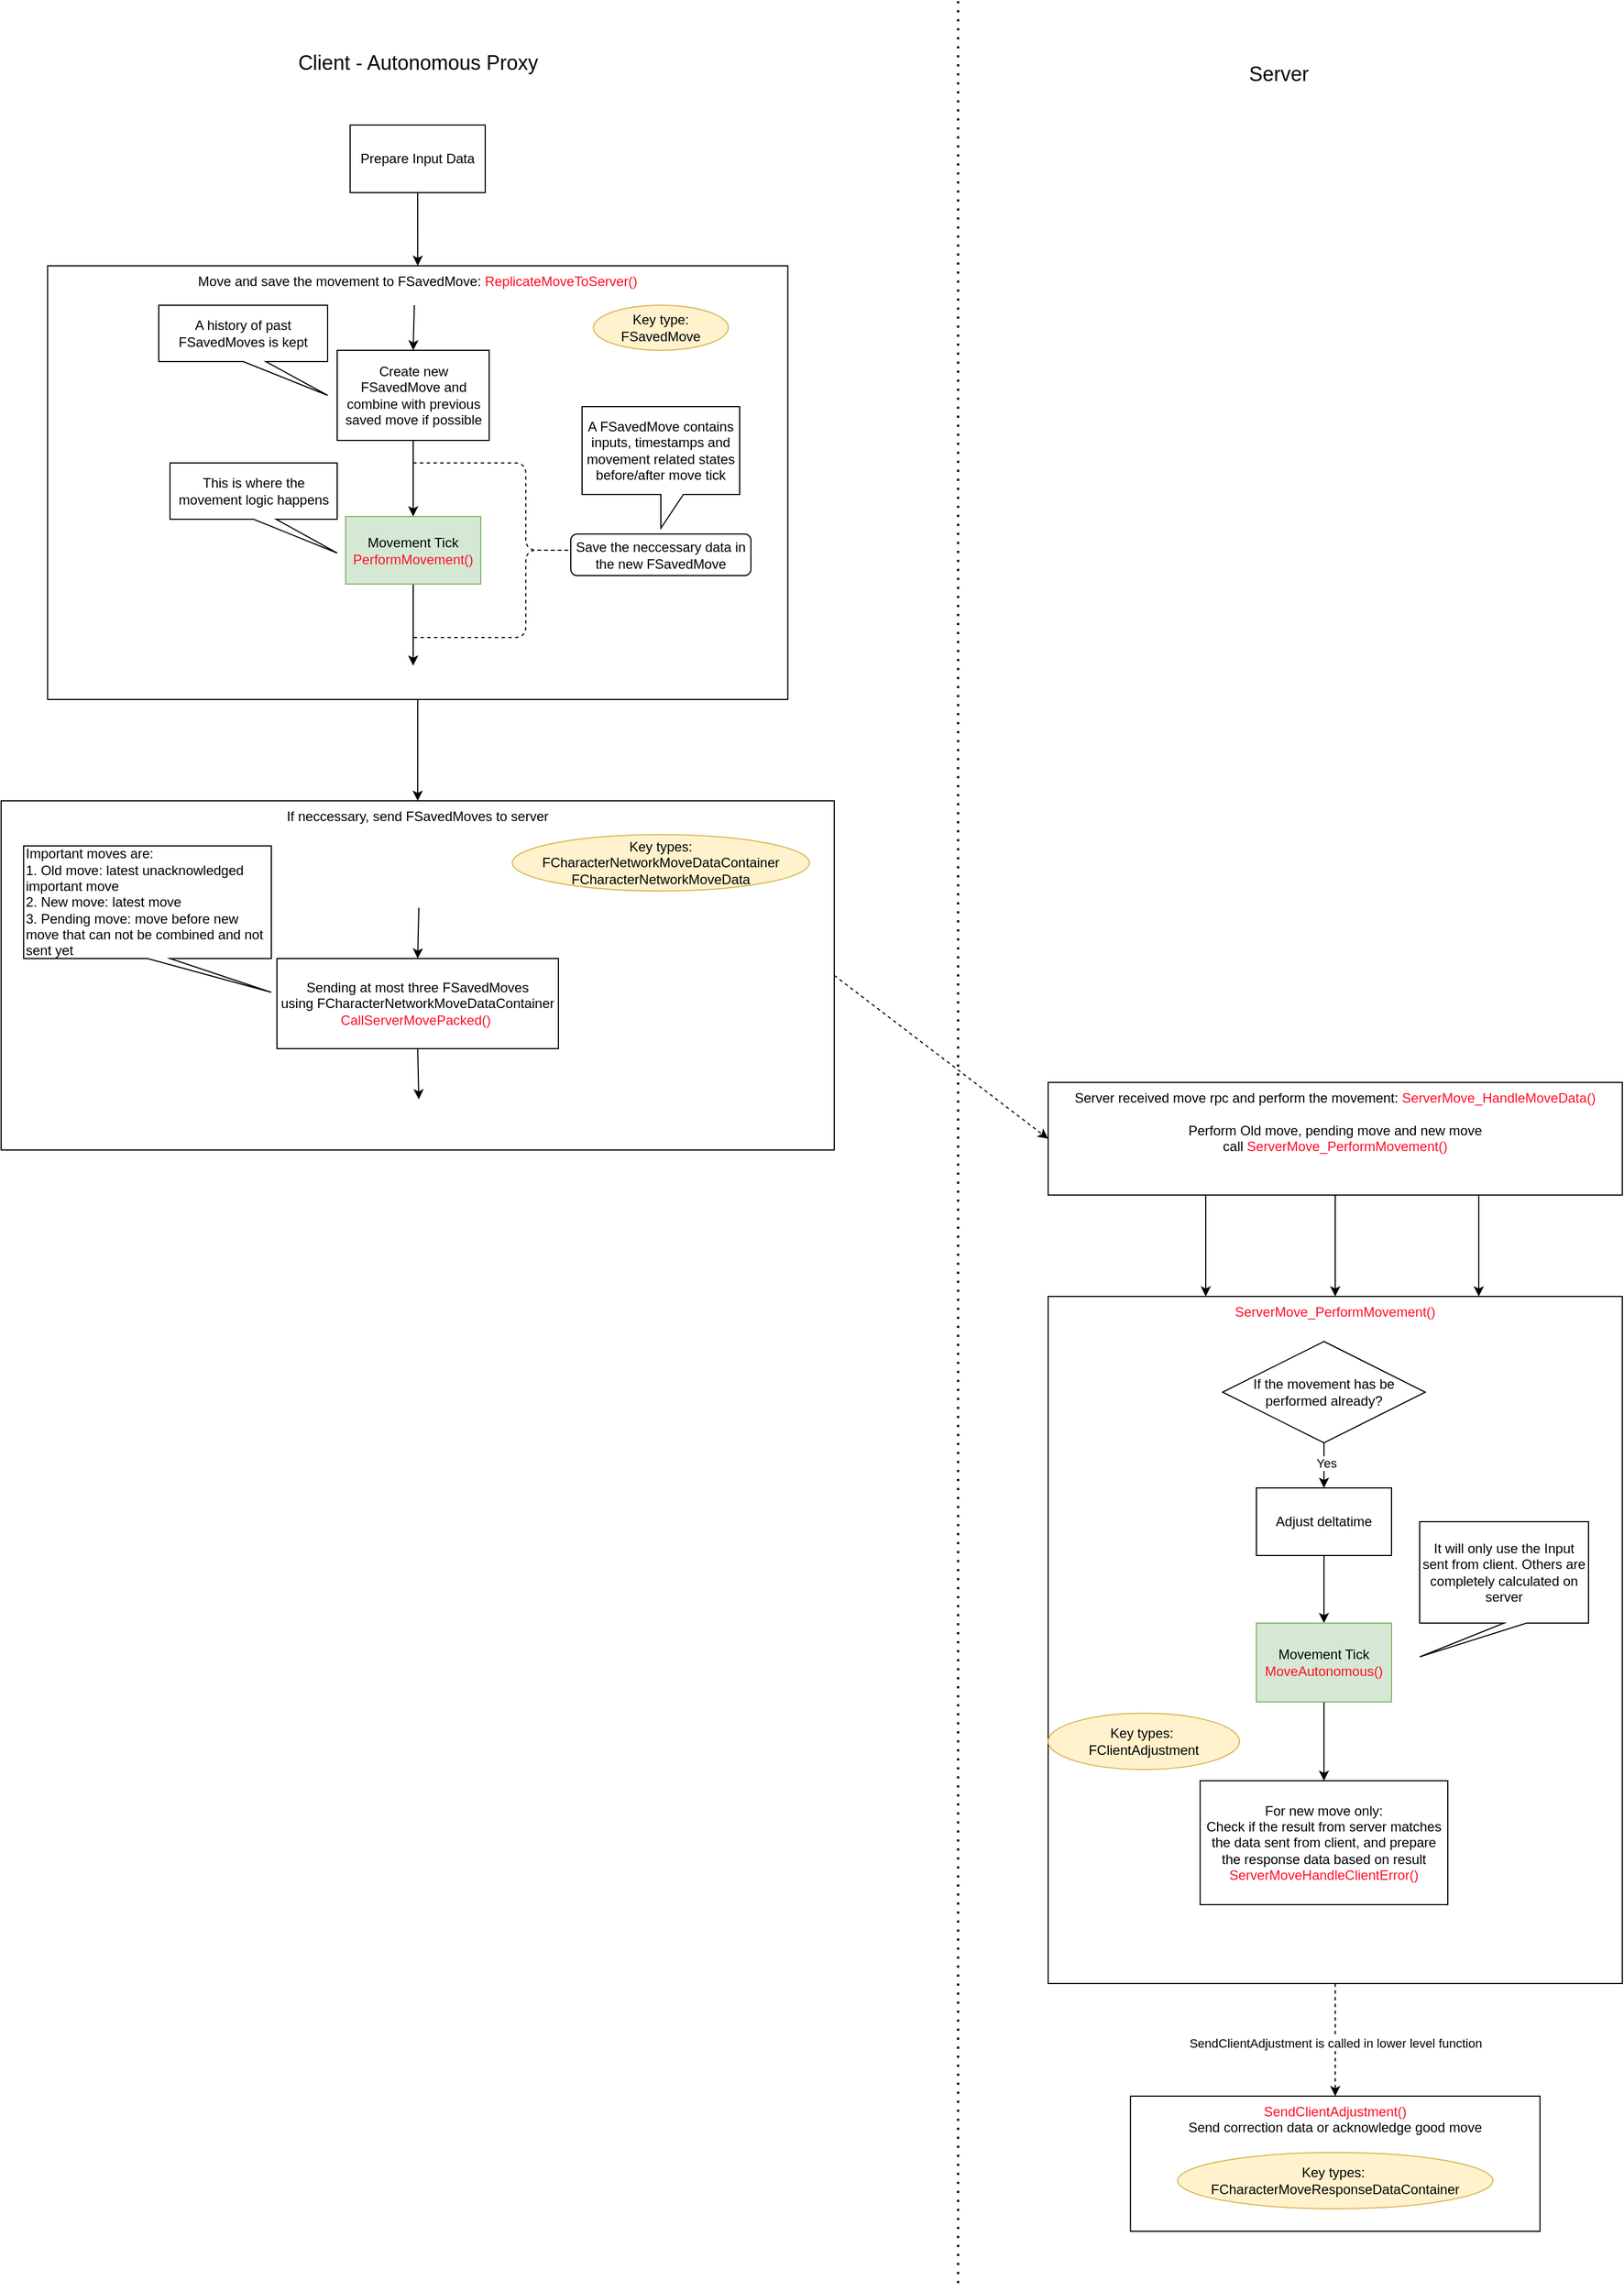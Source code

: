 <mxfile version="23.0.2" type="github">
  <diagram name="第 1 页" id="eNk743Lgy3ztg70Z9EB9">
    <mxGraphModel dx="2448" dy="895" grid="1" gridSize="10" guides="1" tooltips="1" connect="1" arrows="1" fold="1" page="1" pageScale="1" pageWidth="827" pageHeight="1169" math="0" shadow="0">
      <root>
        <mxCell id="0" />
        <mxCell id="1" parent="0" />
        <mxCell id="QoKt7XNXczLMYl_EDJtm-24" style="edgeStyle=orthogonalEdgeStyle;rounded=0;orthogonalLoop=1;jettySize=auto;html=1;entryX=0.5;entryY=0;entryDx=0;entryDy=0;" edge="1" parent="1" source="QoKt7XNXczLMYl_EDJtm-15" target="QoKt7XNXczLMYl_EDJtm-21">
          <mxGeometry relative="1" as="geometry" />
        </mxCell>
        <mxCell id="QoKt7XNXczLMYl_EDJtm-15" value="Move and save the movement to FSavedMove:&amp;nbsp;&lt;font color=&quot;#ff0d25&quot;&gt;ReplicateMoveToServer()&lt;/font&gt;" style="rounded=0;whiteSpace=wrap;html=1;horizontal=1;verticalAlign=top;align=center;" vertex="1" parent="1">
          <mxGeometry x="11.25" y="245" width="657.5" height="385" as="geometry" />
        </mxCell>
        <mxCell id="QoKt7XNXczLMYl_EDJtm-2" style="edgeStyle=orthogonalEdgeStyle;rounded=0;orthogonalLoop=1;jettySize=auto;html=1;" edge="1" parent="1" source="QoKt7XNXczLMYl_EDJtm-1" target="QoKt7XNXczLMYl_EDJtm-15">
          <mxGeometry relative="1" as="geometry">
            <mxPoint x="350" y="350" as="targetPoint" />
          </mxGeometry>
        </mxCell>
        <mxCell id="QoKt7XNXczLMYl_EDJtm-1" value="Prepare Input Data" style="rounded=0;whiteSpace=wrap;html=1;" vertex="1" parent="1">
          <mxGeometry x="280" y="120" width="120" height="60" as="geometry" />
        </mxCell>
        <mxCell id="QoKt7XNXczLMYl_EDJtm-9" style="edgeStyle=orthogonalEdgeStyle;rounded=0;orthogonalLoop=1;jettySize=auto;html=1;entryX=0.5;entryY=0;entryDx=0;entryDy=0;" edge="1" parent="1" source="QoKt7XNXczLMYl_EDJtm-3">
          <mxGeometry relative="1" as="geometry">
            <mxPoint x="336" y="600" as="targetPoint" />
          </mxGeometry>
        </mxCell>
        <mxCell id="QoKt7XNXczLMYl_EDJtm-3" value="Movement Tick&lt;br&gt;&lt;font color=&quot;#ff0d25&quot;&gt;PerformMovement()&lt;/font&gt;" style="rounded=0;whiteSpace=wrap;html=1;fillColor=#d5e8d4;strokeColor=#82b366;" vertex="1" parent="1">
          <mxGeometry x="276" y="467.5" width="120" height="60" as="geometry" />
        </mxCell>
        <mxCell id="QoKt7XNXczLMYl_EDJtm-4" value="" style="shape=curlyBracket;whiteSpace=wrap;html=1;rounded=1;flipH=1;labelPosition=right;verticalLabelPosition=middle;align=left;verticalAlign=middle;size=0.333;dashed=1;" vertex="1" parent="1">
          <mxGeometry x="336" y="420" width="150" height="155" as="geometry" />
        </mxCell>
        <mxCell id="QoKt7XNXczLMYl_EDJtm-13" value="Save the neccessary data in the new FSavedMove" style="rounded=1;whiteSpace=wrap;html=1;" vertex="1" parent="1">
          <mxGeometry x="476" y="483.13" width="160" height="36.87" as="geometry" />
        </mxCell>
        <mxCell id="QoKt7XNXczLMYl_EDJtm-14" value="A FSavedMove contains inputs, timestamps and movement related states before/after move tick" style="shape=callout;whiteSpace=wrap;html=1;perimeter=calloutPerimeter;" vertex="1" parent="1">
          <mxGeometry x="486" y="370" width="140" height="108" as="geometry" />
        </mxCell>
        <mxCell id="QoKt7XNXczLMYl_EDJtm-17" style="edgeStyle=orthogonalEdgeStyle;rounded=0;orthogonalLoop=1;jettySize=auto;html=1;entryX=0.5;entryY=0;entryDx=0;entryDy=0;" edge="1" parent="1" source="QoKt7XNXczLMYl_EDJtm-16" target="QoKt7XNXczLMYl_EDJtm-3">
          <mxGeometry relative="1" as="geometry" />
        </mxCell>
        <mxCell id="QoKt7XNXczLMYl_EDJtm-16" value="Create new FSavedMove and combine with previous saved move if possible" style="rounded=0;whiteSpace=wrap;html=1;" vertex="1" parent="1">
          <mxGeometry x="268.5" y="320" width="135" height="80" as="geometry" />
        </mxCell>
        <mxCell id="QoKt7XNXczLMYl_EDJtm-18" value="This is where the movement logic happens" style="shape=callout;whiteSpace=wrap;html=1;perimeter=calloutPerimeter;position2=1;" vertex="1" parent="1">
          <mxGeometry x="120" y="420" width="148.5" height="80" as="geometry" />
        </mxCell>
        <mxCell id="QoKt7XNXczLMYl_EDJtm-19" value="A history of past FSavedMoves is kept" style="shape=callout;whiteSpace=wrap;html=1;perimeter=calloutPerimeter;position2=1;" vertex="1" parent="1">
          <mxGeometry x="110" y="280" width="150" height="80" as="geometry" />
        </mxCell>
        <mxCell id="QoKt7XNXczLMYl_EDJtm-20" value="" style="endArrow=classic;html=1;rounded=0;entryX=0.5;entryY=0;entryDx=0;entryDy=0;" edge="1" parent="1" target="QoKt7XNXczLMYl_EDJtm-16">
          <mxGeometry width="50" height="50" relative="1" as="geometry">
            <mxPoint x="337" y="280" as="sourcePoint" />
            <mxPoint x="370" y="260" as="targetPoint" />
          </mxGeometry>
        </mxCell>
        <mxCell id="QoKt7XNXczLMYl_EDJtm-21" value="If neccessary, send FSavedMoves to server" style="rounded=0;whiteSpace=wrap;html=1;verticalAlign=top;" vertex="1" parent="1">
          <mxGeometry x="-30" y="720" width="740" height="310" as="geometry" />
        </mxCell>
        <mxCell id="QoKt7XNXczLMYl_EDJtm-23" value="Key type: FSavedMove" style="ellipse;whiteSpace=wrap;html=1;fillColor=#fff2cc;strokeColor=#d6b656;" vertex="1" parent="1">
          <mxGeometry x="496" y="280" width="120" height="40" as="geometry" />
        </mxCell>
        <mxCell id="QoKt7XNXczLMYl_EDJtm-25" value="Key types: FCharacterNetworkMoveDataContainer&lt;br&gt;FCharacterNetworkMoveData" style="ellipse;whiteSpace=wrap;html=1;fillColor=#fff2cc;strokeColor=#d6b656;" vertex="1" parent="1">
          <mxGeometry x="424" y="750" width="264" height="50" as="geometry" />
        </mxCell>
        <mxCell id="QoKt7XNXczLMYl_EDJtm-26" value="Sending at most three FSavedMoves using&amp;nbsp;FCharacterNetworkMoveDataContainer&lt;br&gt;&lt;font color=&quot;#ff0d25&quot;&gt;CallServerMovePacked()&lt;span style=&quot;background-color: initial;&quot;&gt;&amp;nbsp;&lt;/span&gt;&lt;/font&gt;" style="rounded=0;whiteSpace=wrap;html=1;" vertex="1" parent="1">
          <mxGeometry x="215" y="860" width="250" height="80" as="geometry" />
        </mxCell>
        <mxCell id="QoKt7XNXczLMYl_EDJtm-27" value="Important moves are:&lt;br&gt;1. Old move: latest unacknowledged important move&lt;br&gt;2. New move: latest move&lt;br&gt;3. Pending move: move before new move that can not be combined and not sent yet" style="shape=callout;whiteSpace=wrap;html=1;perimeter=calloutPerimeter;align=left;position2=1;" vertex="1" parent="1">
          <mxGeometry x="-10" y="760" width="220" height="130" as="geometry" />
        </mxCell>
        <mxCell id="QoKt7XNXczLMYl_EDJtm-28" value="" style="endArrow=classic;html=1;rounded=0;entryX=0.5;entryY=0;entryDx=0;entryDy=0;" edge="1" parent="1" target="QoKt7XNXczLMYl_EDJtm-26">
          <mxGeometry width="50" height="50" relative="1" as="geometry">
            <mxPoint x="341" y="815" as="sourcePoint" />
            <mxPoint x="370" y="770" as="targetPoint" />
          </mxGeometry>
        </mxCell>
        <mxCell id="QoKt7XNXczLMYl_EDJtm-29" value="" style="endArrow=classic;html=1;rounded=0;exitX=0.5;exitY=1;exitDx=0;exitDy=0;" edge="1" parent="1" source="QoKt7XNXczLMYl_EDJtm-26">
          <mxGeometry width="50" height="50" relative="1" as="geometry">
            <mxPoint x="440" y="1140" as="sourcePoint" />
            <mxPoint x="341" y="985" as="targetPoint" />
          </mxGeometry>
        </mxCell>
        <mxCell id="QoKt7XNXczLMYl_EDJtm-30" value="Client - Autonomous Proxy" style="text;html=1;strokeColor=none;fillColor=none;align=center;verticalAlign=middle;whiteSpace=wrap;rounded=0;fontSize=18;" vertex="1" parent="1">
          <mxGeometry x="197.5" y="30" width="285" height="70" as="geometry" />
        </mxCell>
        <mxCell id="QoKt7XNXczLMYl_EDJtm-31" value="" style="endArrow=none;dashed=1;html=1;dashPattern=1 3;strokeWidth=2;rounded=0;" edge="1" parent="1">
          <mxGeometry width="50" height="50" relative="1" as="geometry">
            <mxPoint x="820" y="10" as="sourcePoint" />
            <mxPoint x="820" y="2040" as="targetPoint" />
          </mxGeometry>
        </mxCell>
        <mxCell id="QoKt7XNXczLMYl_EDJtm-32" value="Server" style="text;html=1;strokeColor=none;fillColor=none;align=center;verticalAlign=middle;whiteSpace=wrap;rounded=0;fontSize=18;" vertex="1" parent="1">
          <mxGeometry x="1000" y="40" width="210" height="70" as="geometry" />
        </mxCell>
        <mxCell id="QoKt7XNXczLMYl_EDJtm-36" style="edgeStyle=orthogonalEdgeStyle;rounded=0;orthogonalLoop=1;jettySize=auto;html=1;entryX=0.5;entryY=0;entryDx=0;entryDy=0;" edge="1" parent="1" source="QoKt7XNXczLMYl_EDJtm-33" target="QoKt7XNXczLMYl_EDJtm-35">
          <mxGeometry relative="1" as="geometry" />
        </mxCell>
        <mxCell id="QoKt7XNXczLMYl_EDJtm-33" value="Server received move rpc and perform the movement:&amp;nbsp;&lt;span style=&quot;background-color: initial;&quot;&gt;&lt;font color=&quot;#ff0d25&quot;&gt;ServerMove_HandleMoveData()&lt;br&gt;&lt;/font&gt;&lt;/span&gt;&lt;span style=&quot;background-color: initial;&quot;&gt;&lt;br&gt;Perform Old move, pending move and new move&lt;br&gt;call &lt;font color=&quot;#ff0d25&quot;&gt;ServerMove_PerformMovement()&lt;/font&gt;&lt;br&gt;&lt;/span&gt;" style="rounded=0;whiteSpace=wrap;html=1;verticalAlign=top;" vertex="1" parent="1">
          <mxGeometry x="900" y="970" width="510" height="100" as="geometry" />
        </mxCell>
        <mxCell id="QoKt7XNXczLMYl_EDJtm-34" value="" style="endArrow=classic;html=1;rounded=0;dashed=1;exitX=1;exitY=0.5;exitDx=0;exitDy=0;entryX=0;entryY=0.5;entryDx=0;entryDy=0;" edge="1" parent="1" source="QoKt7XNXczLMYl_EDJtm-21" target="QoKt7XNXczLMYl_EDJtm-33">
          <mxGeometry width="50" height="50" relative="1" as="geometry">
            <mxPoint x="760" y="890" as="sourcePoint" />
            <mxPoint x="810" y="840" as="targetPoint" />
          </mxGeometry>
        </mxCell>
        <mxCell id="QoKt7XNXczLMYl_EDJtm-35" value="&lt;font color=&quot;#ff0d25&quot;&gt;ServerMove_PerformMovement()&lt;/font&gt;&lt;span style=&quot;background-color: initial;&quot;&gt;&lt;br&gt;&lt;/span&gt;" style="rounded=0;whiteSpace=wrap;html=1;verticalAlign=top;" vertex="1" parent="1">
          <mxGeometry x="900" y="1160" width="510" height="610" as="geometry" />
        </mxCell>
        <mxCell id="QoKt7XNXczLMYl_EDJtm-37" style="edgeStyle=orthogonalEdgeStyle;rounded=0;orthogonalLoop=1;jettySize=auto;html=1;entryX=0.75;entryY=0;entryDx=0;entryDy=0;exitX=0.75;exitY=1;exitDx=0;exitDy=0;" edge="1" parent="1" source="QoKt7XNXczLMYl_EDJtm-33" target="QoKt7XNXczLMYl_EDJtm-35">
          <mxGeometry relative="1" as="geometry">
            <mxPoint x="1170" y="1070" as="sourcePoint" />
            <mxPoint x="1170" y="1160" as="targetPoint" />
          </mxGeometry>
        </mxCell>
        <mxCell id="QoKt7XNXczLMYl_EDJtm-38" style="edgeStyle=orthogonalEdgeStyle;rounded=0;orthogonalLoop=1;jettySize=auto;html=1;" edge="1" parent="1">
          <mxGeometry relative="1" as="geometry">
            <mxPoint x="1040" y="1070" as="sourcePoint" />
            <mxPoint x="1040" y="1160" as="targetPoint" />
          </mxGeometry>
        </mxCell>
        <mxCell id="QoKt7XNXczLMYl_EDJtm-40" style="edgeStyle=orthogonalEdgeStyle;rounded=0;orthogonalLoop=1;jettySize=auto;html=1;entryX=0.5;entryY=0;entryDx=0;entryDy=0;" edge="1" parent="1" source="QoKt7XNXczLMYl_EDJtm-39" target="QoKt7XNXczLMYl_EDJtm-42">
          <mxGeometry relative="1" as="geometry">
            <mxPoint x="1144.736" y="1360.644" as="targetPoint" />
          </mxGeometry>
        </mxCell>
        <mxCell id="QoKt7XNXczLMYl_EDJtm-41" value="Yes" style="edgeLabel;html=1;align=center;verticalAlign=middle;resizable=0;points=[];" vertex="1" connectable="0" parent="QoKt7XNXczLMYl_EDJtm-40">
          <mxGeometry x="-0.095" y="2" relative="1" as="geometry">
            <mxPoint as="offset" />
          </mxGeometry>
        </mxCell>
        <mxCell id="QoKt7XNXczLMYl_EDJtm-39" value="If the movement has be performed already?" style="rhombus;whiteSpace=wrap;html=1;" vertex="1" parent="1">
          <mxGeometry x="1055" y="1200" width="180" height="90" as="geometry" />
        </mxCell>
        <mxCell id="QoKt7XNXczLMYl_EDJtm-44" style="edgeStyle=orthogonalEdgeStyle;rounded=0;orthogonalLoop=1;jettySize=auto;html=1;" edge="1" parent="1" source="QoKt7XNXczLMYl_EDJtm-42" target="QoKt7XNXczLMYl_EDJtm-43">
          <mxGeometry relative="1" as="geometry" />
        </mxCell>
        <mxCell id="QoKt7XNXczLMYl_EDJtm-42" value="Adjust deltatime" style="rounded=0;whiteSpace=wrap;html=1;" vertex="1" parent="1">
          <mxGeometry x="1085" y="1330" width="120" height="60" as="geometry" />
        </mxCell>
        <mxCell id="QoKt7XNXczLMYl_EDJtm-47" style="edgeStyle=orthogonalEdgeStyle;rounded=0;orthogonalLoop=1;jettySize=auto;html=1;entryX=0.5;entryY=0;entryDx=0;entryDy=0;" edge="1" parent="1" source="QoKt7XNXczLMYl_EDJtm-43" target="QoKt7XNXczLMYl_EDJtm-56">
          <mxGeometry relative="1" as="geometry">
            <mxPoint x="1145.0" y="1570" as="targetPoint" />
          </mxGeometry>
        </mxCell>
        <mxCell id="QoKt7XNXczLMYl_EDJtm-43" value="Movement Tick&lt;br&gt;&lt;font color=&quot;#ff0d25&quot;&gt;MoveAutonomous()&lt;/font&gt;" style="rounded=0;whiteSpace=wrap;html=1;fillColor=#d5e8d4;strokeColor=#82b366;" vertex="1" parent="1">
          <mxGeometry x="1085" y="1450" width="120" height="70" as="geometry" />
        </mxCell>
        <mxCell id="QoKt7XNXczLMYl_EDJtm-45" value="It will only use the Input sent from client. Others are completely calculated on server" style="shape=callout;whiteSpace=wrap;html=1;perimeter=calloutPerimeter;position2=0;" vertex="1" parent="1">
          <mxGeometry x="1230" y="1360" width="150" height="120" as="geometry" />
        </mxCell>
        <mxCell id="QoKt7XNXczLMYl_EDJtm-56" value="For new move only:&lt;br style=&quot;border-color: var(--border-color);&quot;&gt;Check if the result from server matches the data sent from client, and prepare the response data based on result&lt;br&gt;&lt;font color=&quot;#ff0d25&quot;&gt;ServerMoveHandleClientError()&lt;/font&gt;" style="rounded=0;whiteSpace=wrap;html=1;" vertex="1" parent="1">
          <mxGeometry x="1035" y="1590" width="220" height="110" as="geometry" />
        </mxCell>
        <mxCell id="QoKt7XNXczLMYl_EDJtm-57" value="Key types:&amp;nbsp;&lt;br&gt;FClientAdjustment" style="ellipse;whiteSpace=wrap;html=1;fillColor=#fff2cc;strokeColor=#d6b656;" vertex="1" parent="1">
          <mxGeometry x="900" y="1530" width="170" height="50" as="geometry" />
        </mxCell>
        <mxCell id="QoKt7XNXczLMYl_EDJtm-58" value="" style="endArrow=classic;html=1;rounded=0;exitX=0.5;exitY=1;exitDx=0;exitDy=0;dashed=1;entryX=0.5;entryY=0;entryDx=0;entryDy=0;" edge="1" parent="1" source="QoKt7XNXczLMYl_EDJtm-35" target="QoKt7XNXczLMYl_EDJtm-60">
          <mxGeometry width="50" height="50" relative="1" as="geometry">
            <mxPoint x="1130" y="1940" as="sourcePoint" />
            <mxPoint x="1155" y="1880" as="targetPoint" />
          </mxGeometry>
        </mxCell>
        <mxCell id="QoKt7XNXczLMYl_EDJtm-59" value="SendClientAdjustment is called in lower level function" style="edgeLabel;html=1;align=center;verticalAlign=middle;resizable=0;points=[];" vertex="1" connectable="0" parent="QoKt7XNXczLMYl_EDJtm-58">
          <mxGeometry x="0.488" y="-1" relative="1" as="geometry">
            <mxPoint x="1" y="-22" as="offset" />
          </mxGeometry>
        </mxCell>
        <mxCell id="QoKt7XNXczLMYl_EDJtm-60" value="&lt;font color=&quot;#ff0d25&quot;&gt;SendClientAdjustment()&lt;/font&gt;&lt;br&gt;Send correction data or acknowledge good move" style="rounded=0;whiteSpace=wrap;html=1;verticalAlign=top;" vertex="1" parent="1">
          <mxGeometry x="973.13" y="1870" width="363.75" height="120" as="geometry" />
        </mxCell>
        <mxCell id="QoKt7XNXczLMYl_EDJtm-61" value="Key types:&amp;nbsp;&lt;br&gt;FCharacterMoveResponseDataContainer" style="ellipse;whiteSpace=wrap;html=1;fillColor=#fff2cc;strokeColor=#d6b656;" vertex="1" parent="1">
          <mxGeometry x="1015.01" y="1920" width="280" height="50" as="geometry" />
        </mxCell>
      </root>
    </mxGraphModel>
  </diagram>
</mxfile>
